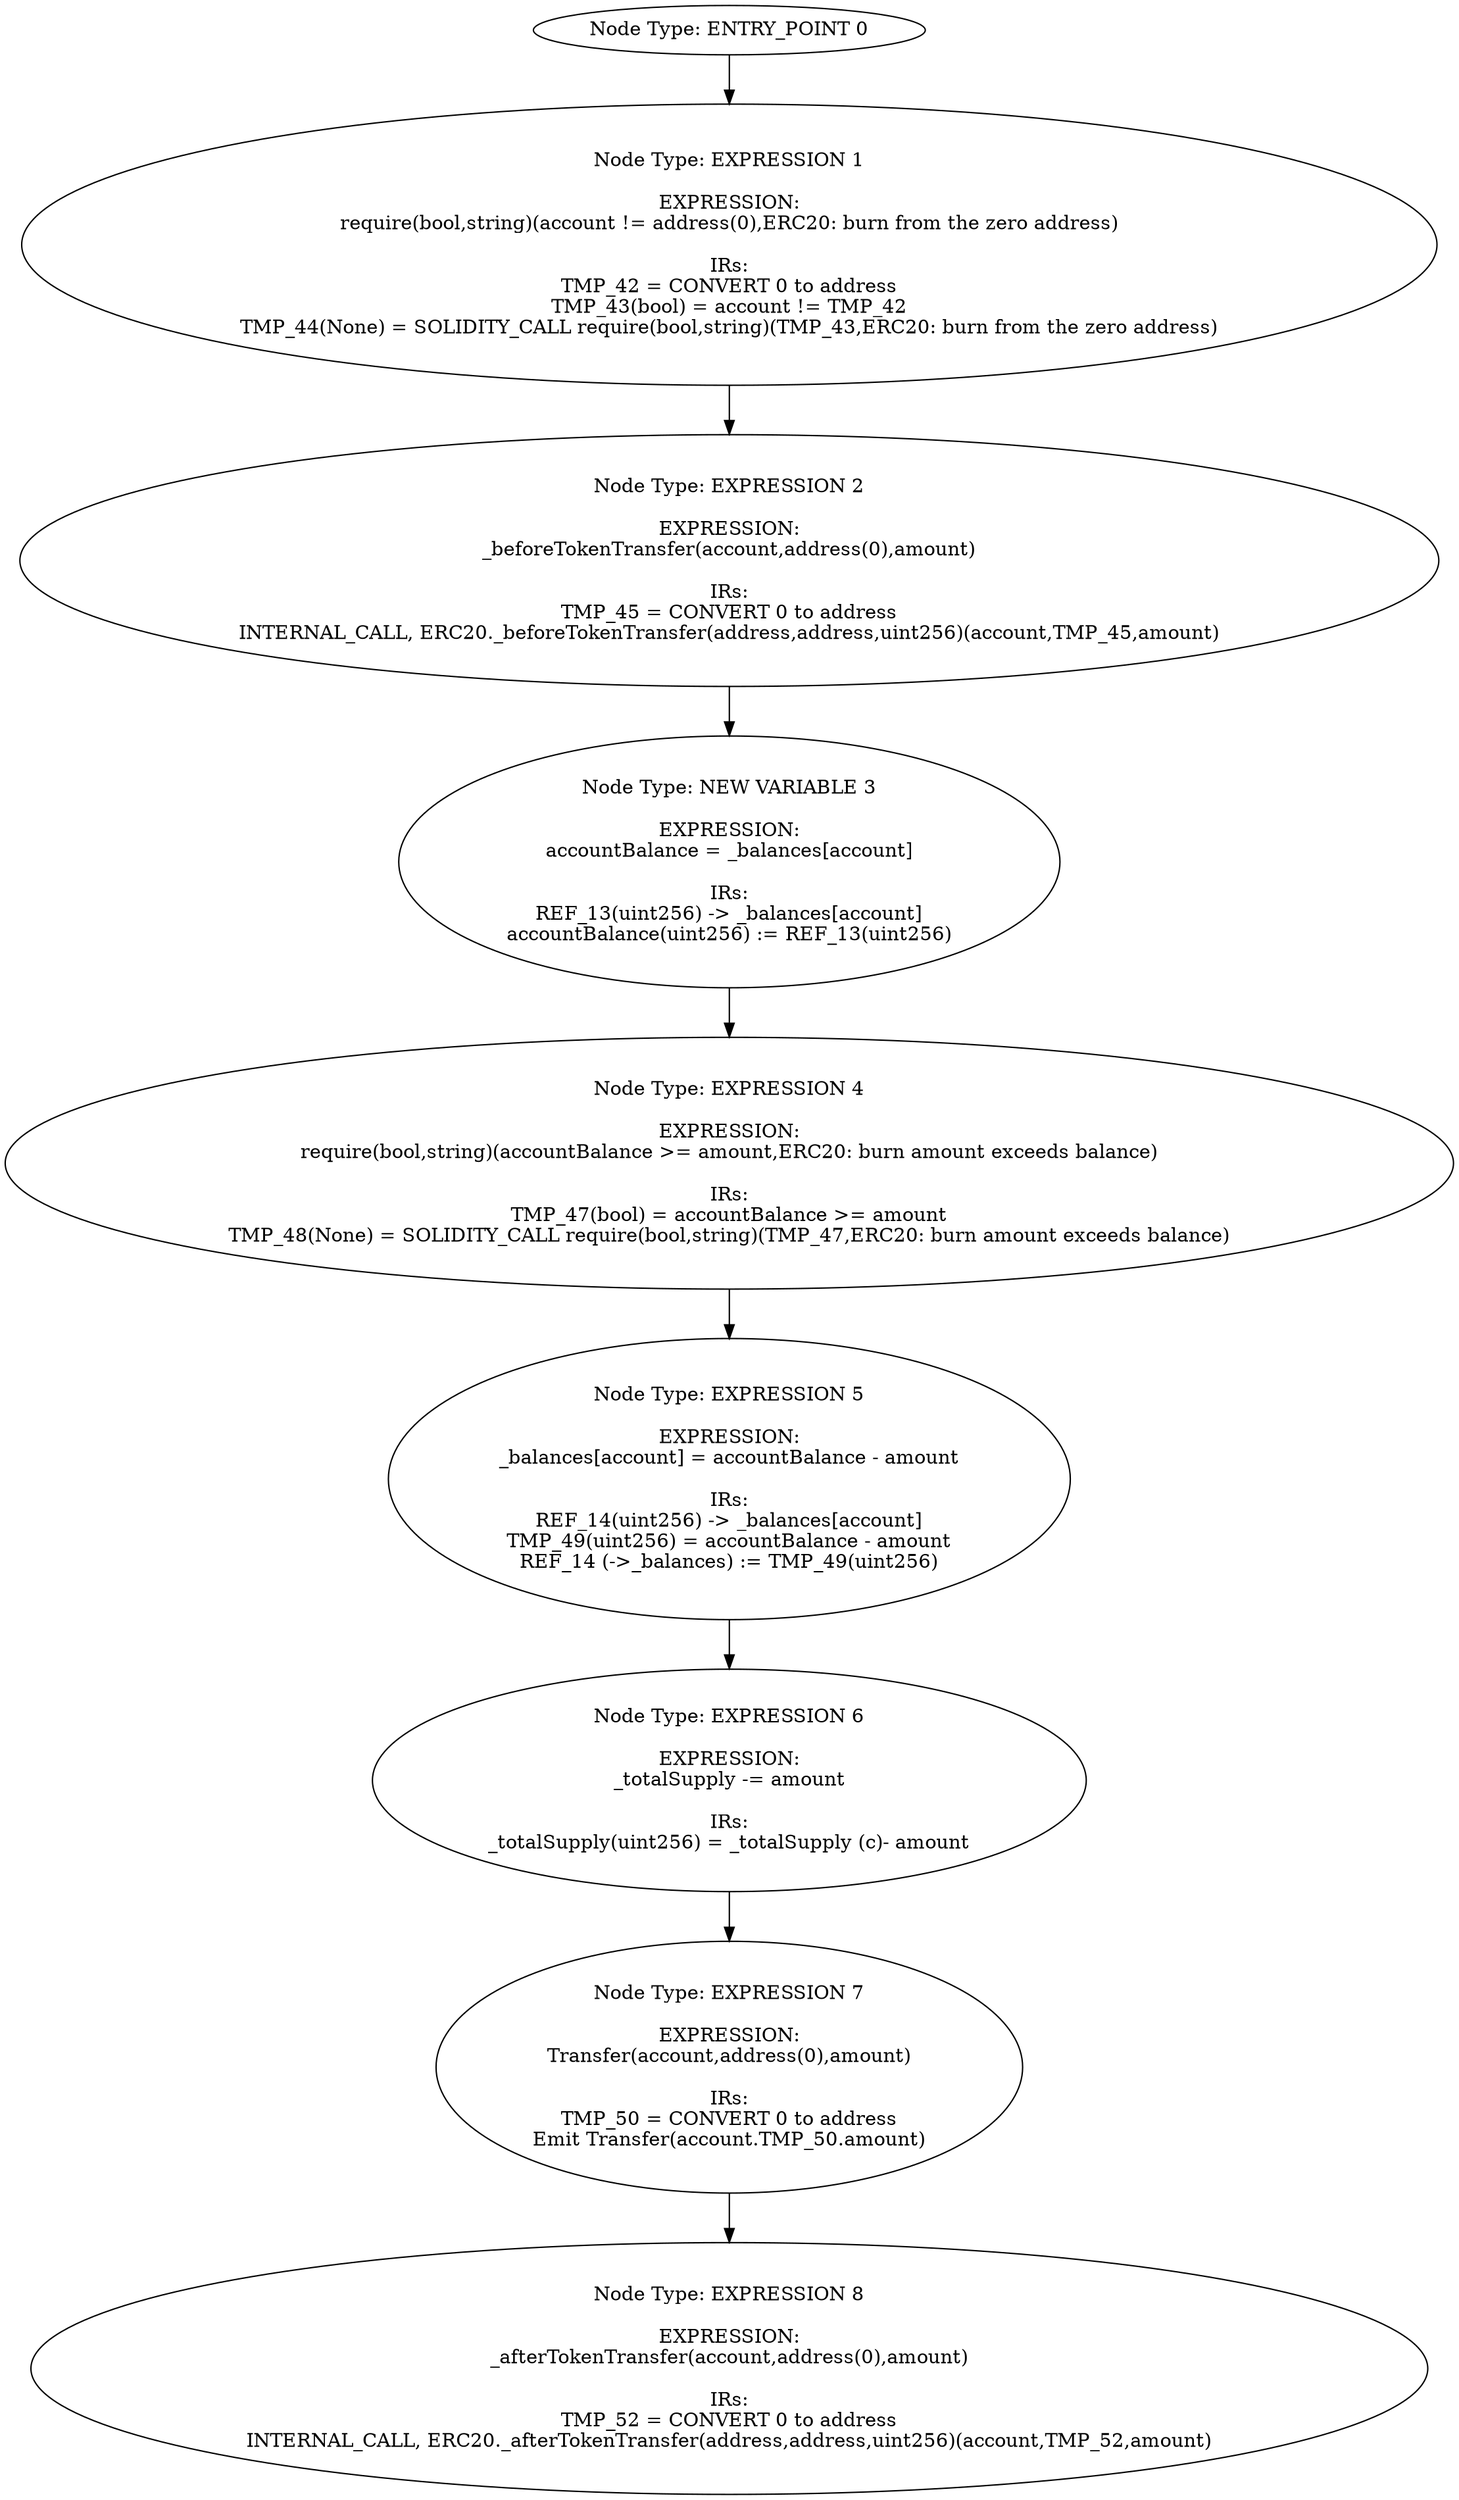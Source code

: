 digraph{
0[label="Node Type: ENTRY_POINT 0
"];
0->1;
1[label="Node Type: EXPRESSION 1

EXPRESSION:
require(bool,string)(account != address(0),ERC20: burn from the zero address)

IRs:
TMP_42 = CONVERT 0 to address
TMP_43(bool) = account != TMP_42
TMP_44(None) = SOLIDITY_CALL require(bool,string)(TMP_43,ERC20: burn from the zero address)"];
1->2;
2[label="Node Type: EXPRESSION 2

EXPRESSION:
_beforeTokenTransfer(account,address(0),amount)

IRs:
TMP_45 = CONVERT 0 to address
INTERNAL_CALL, ERC20._beforeTokenTransfer(address,address,uint256)(account,TMP_45,amount)"];
2->3;
3[label="Node Type: NEW VARIABLE 3

EXPRESSION:
accountBalance = _balances[account]

IRs:
REF_13(uint256) -> _balances[account]
accountBalance(uint256) := REF_13(uint256)"];
3->4;
4[label="Node Type: EXPRESSION 4

EXPRESSION:
require(bool,string)(accountBalance >= amount,ERC20: burn amount exceeds balance)

IRs:
TMP_47(bool) = accountBalance >= amount
TMP_48(None) = SOLIDITY_CALL require(bool,string)(TMP_47,ERC20: burn amount exceeds balance)"];
4->5;
5[label="Node Type: EXPRESSION 5

EXPRESSION:
_balances[account] = accountBalance - amount

IRs:
REF_14(uint256) -> _balances[account]
TMP_49(uint256) = accountBalance - amount
REF_14 (->_balances) := TMP_49(uint256)"];
5->6;
6[label="Node Type: EXPRESSION 6

EXPRESSION:
_totalSupply -= amount

IRs:
_totalSupply(uint256) = _totalSupply (c)- amount"];
6->7;
7[label="Node Type: EXPRESSION 7

EXPRESSION:
Transfer(account,address(0),amount)

IRs:
TMP_50 = CONVERT 0 to address
Emit Transfer(account.TMP_50.amount)"];
7->8;
8[label="Node Type: EXPRESSION 8

EXPRESSION:
_afterTokenTransfer(account,address(0),amount)

IRs:
TMP_52 = CONVERT 0 to address
INTERNAL_CALL, ERC20._afterTokenTransfer(address,address,uint256)(account,TMP_52,amount)"];
}
